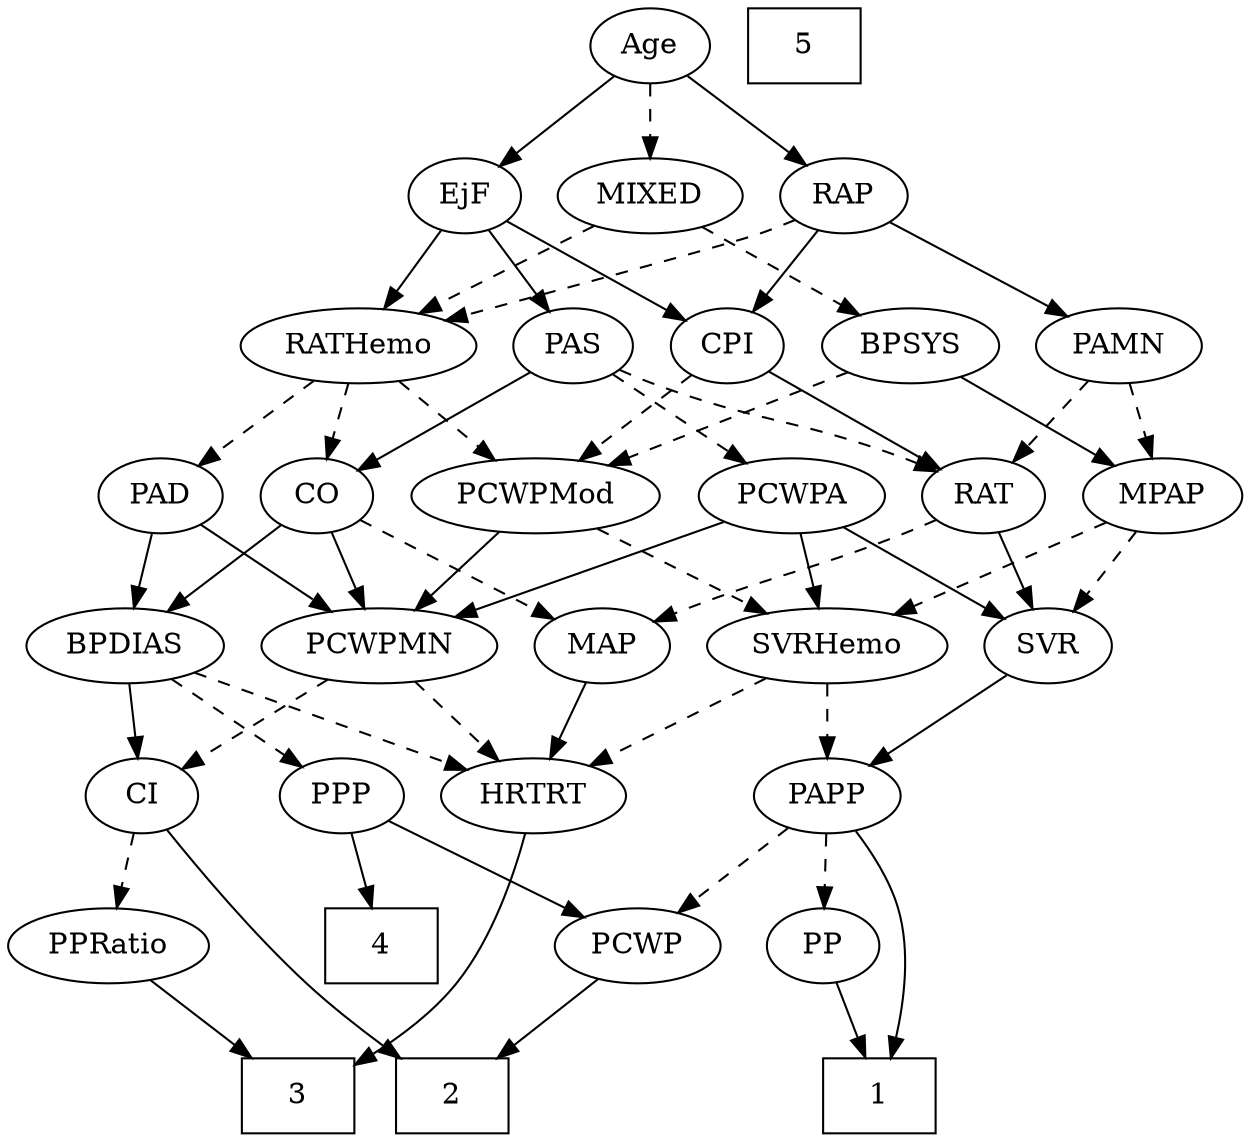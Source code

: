 strict digraph {
	graph [bb="0,0,542.74,540"];
	node [label="\N"];
	1	[height=0.5,
		pos="371.65,18",
		shape=box,
		width=0.75];
	2	[height=0.5,
		pos="259.65,18",
		shape=box,
		width=0.75];
	3	[height=0.5,
		pos="107.65,18",
		shape=box,
		width=0.75];
	4	[height=0.5,
		pos="162.65,90",
		shape=box,
		width=0.75];
	5	[height=0.5,
		pos="352.65,522",
		shape=box,
		width=0.75];
	Age	[height=0.5,
		pos="280.65,522",
		width=0.75];
	EjF	[height=0.5,
		pos="195.65,450",
		width=0.75];
	Age -> EjF	[pos="e,211.99,464.46 264.26,507.5 251.68,497.14 234.11,482.67 219.9,470.97",
		style=solid];
	RAP	[height=0.5,
		pos="366.65,450",
		width=0.77632];
	Age -> RAP	[pos="e,349.82,464.69 297.23,507.5 309.88,497.21 327.5,482.86 341.83,471.2",
		style=solid];
	MIXED	[height=0.5,
		pos="280.65,450",
		width=1.1193];
	Age -> MIXED	[pos="e,280.65,468.1 280.65,503.7 280.65,495.98 280.65,486.71 280.65,478.11",
		style=dashed];
	PAS	[height=0.5,
		pos="242.65,378",
		width=0.75];
	EjF -> PAS	[pos="e,232.02,394.82 206.31,433.12 212.2,424.34 219.64,413.26 226.25,403.42",
		style=solid];
	RATHemo	[height=0.5,
		pos="148.65,378",
		width=1.3721];
	EjF -> RATHemo	[pos="e,159.92,395.8 184.98,433.12 179.26,424.59 172.07,413.89 165.6,404.25",
		style=solid];
	CPI	[height=0.5,
		pos="314.65,378",
		width=0.75];
	EjF -> CPI	[pos="e,294.97,390.58 215.3,437.44 234.59,426.09 264.23,408.66 286.11,395.78",
		style=solid];
	PAMN	[height=0.5,
		pos="489.65,378",
		width=1.011];
	RAP -> PAMN	[pos="e,466.37,392.25 386.96,437.44 406.15,426.52 435.24,409.96 457.57,397.26",
		style=solid];
	RAP -> RATHemo	[pos="e,185.78,389.88 344.96,438.4 339.98,436.14 334.68,433.88 329.65,432 276.29,412.06 261.31,412.01 206.65,396 203.06,394.95 199.35,\
393.86 195.62,392.77",
		style=dashed];
	RAP -> CPI	[pos="e,326.15,394.49 355.11,433.46 348.37,424.4 339.75,412.79 332.19,402.61",
		style=solid];
	BPSYS	[height=0.5,
		pos="397.65,378",
		width=1.0471];
	MIXED -> BPSYS	[pos="e,374.98,392.56 303.76,435.17 321.66,424.46 346.65,409.51 366.34,397.73",
		style=dashed];
	MIXED -> RATHemo	[pos="e,175.51,393.24 255.51,435.67 235.39,425 206.92,409.9 184.43,397.97",
		style=dashed];
	MPAP	[height=0.5,
		pos="507.65,306",
		width=0.97491];
	SVR	[height=0.5,
		pos="449.65,234",
		width=0.77632];
	MPAP -> SVR	[pos="e,462.36,250.34 494.49,289.12 486.89,279.95 477.2,268.26 468.78,258.09",
		style=dashed];
	SVRHemo	[height=0.5,
		pos="353.65,234",
		width=1.3902];
	MPAP -> SVRHemo	[pos="e,383.33,248.49 482.22,293.44 457.81,282.35 420.61,265.44 392.49,252.66",
		style=dashed];
	BPSYS -> MPAP	[pos="e,486.33,320.56 419.38,363.17 436.06,352.56 459.28,337.78 477.72,326.05",
		style=solid];
	PCWPMod	[height=0.5,
		pos="228.65,306",
		width=1.4443];
	BPSYS -> PCWPMod	[pos="e,260.78,320.31 370.12,365.6 342.99,354.36 301.21,337.06 270.07,324.16",
		style=dashed];
	PAD	[height=0.5,
		pos="57.646,306",
		width=0.79437];
	PCWPMN	[height=0.5,
		pos="155.65,234",
		width=1.3902];
	PAD -> PCWPMN	[pos="e,134.23,250.3 76.08,291.83 90.15,281.78 109.82,267.73 126.08,256.12",
		style=solid];
	BPDIAS	[height=0.5,
		pos="45.646,234",
		width=1.1735];
	PAD -> BPDIAS	[pos="e,48.608,252.28 54.742,288.05 53.42,280.35 51.823,271.03 50.337,262.36",
		style=solid];
	CO	[height=0.5,
		pos="131.65,306",
		width=0.75];
	CO -> PCWPMN	[pos="e,149.72,252.28 137.46,288.05 140.16,280.18 143.44,270.62 146.46,261.79",
		style=solid];
	CO -> BPDIAS	[pos="e,64.573,250.41 115.06,291.5 102.99,281.67 86.37,268.15 72.422,256.79",
		style=solid];
	MAP	[height=0.5,
		pos="254.65,234",
		width=0.84854];
	CO -> MAP	[pos="e,233.38,247.1 151.68,293.6 171.43,282.36 201.84,265.05 224.5,252.15",
		style=dashed];
	PAS -> CO	[pos="e,150.85,319.11 223.56,364.97 205.93,353.85 179.52,337.19 159.53,324.58",
		style=solid];
	RAT	[height=0.5,
		pos="427.65,306",
		width=0.75827];
	PAS -> RAT	[pos="e,406.53,317.54 263.76,366.46 268.6,364.2 273.76,361.92 278.65,360 327.7,340.7 342.6,343.3 391.65,324 393.48,323.28 395.35,322.51 \
397.23,321.71",
		style=dashed];
	PCWPA	[height=0.5,
		pos="340.65,306",
		width=1.1555];
	PAS -> PCWPA	[pos="e,320.07,321.7 260.62,364.16 274.93,353.94 295.22,339.44 311.8,327.61",
		style=dashed];
	PAMN -> MPAP	[pos="e,503.2,324.28 494,360.05 496.01,352.26 498.44,342.82 500.68,334.08",
		style=dashed];
	PAMN -> RAT	[pos="e,440.81,321.86 475.58,361.12 467.26,351.73 456.61,339.7 447.45,329.36",
		style=dashed];
	RATHemo -> PAD	[pos="e,75.027,320.37 128.45,361.46 115.06,351.16 97.373,337.56 83.029,326.53",
		style=dashed];
	RATHemo -> CO	[pos="e,135.84,324.28 144.53,360.05 142.64,352.26 140.35,342.82 138.22,334.08",
		style=dashed];
	RATHemo -> PCWPMod	[pos="e,210.29,323.06 166.8,361.12 177.36,351.87 190.86,340.07 202.54,329.84",
		style=dashed];
	CPI -> RAT	[pos="e,408.38,318.93 333.82,365.13 351.92,353.91 379.27,336.97 399.78,324.26",
		style=solid];
	CPI -> PCWPMod	[pos="e,248.19,322.91 298.06,363.5 286.15,353.81 269.82,340.51 255.99,329.26",
		style=dashed];
	RAT -> SVR	[pos="e,444.37,251.79 432.97,288.05 435.49,280.06 438.54,270.33 441.35,261.4",
		style=solid];
	RAT -> MAP	[pos="e,278.68,245.43 406.46,294.63 401.63,292.36 396.49,290.04 391.65,288 349.26,270.17 337.37,269 294.65,252 292.46,251.13 290.21,250.22 \
287.94,249.29",
		style=dashed];
	PAPP	[height=0.5,
		pos="353.65,162",
		width=0.88464];
	SVR -> PAPP	[pos="e,372.61,176.83 431.59,219.83 417.25,209.38 396.98,194.6 380.7,182.73",
		style=solid];
	PCWPMod -> PCWPMN	[pos="e,172.49,251.15 211.72,288.76 202.23,279.66 190.23,268.16 179.77,258.13",
		style=solid];
	PCWPMod -> SVRHemo	[pos="e,327.48,249.65 254.85,290.33 273.35,279.97 298.34,265.97 318.56,254.65",
		style=dashed];
	PCWPA -> SVR	[pos="e,430.63,247.21 362.97,290.67 380.1,279.67 403.83,264.42 422.13,252.67",
		style=solid];
	PCWPA -> PCWPMN	[pos="e,188.74,247.52 310.1,293.44 279.65,281.92 232.62,264.12 198.45,251.2",
		style=solid];
	PCWPA -> SVRHemo	[pos="e,350.47,252.1 343.86,287.7 345.29,279.98 347.01,270.71 348.61,262.11",
		style=solid];
	CI	[height=0.5,
		pos="49.646,162",
		width=0.75];
	PCWPMN -> CI	[pos="e,68.365,175.36 132.65,217.81 116.26,206.99 94.172,192.4 76.901,181",
		style=dashed];
	HRTRT	[height=0.5,
		pos="232.65,162",
		width=1.1013];
	PCWPMN -> HRTRT	[pos="e,215.77,178.34 173.12,217.12 183.5,207.68 196.83,195.56 208.24,185.19",
		style=dashed];
	SVRHemo -> PAPP	[pos="e,353.65,180.1 353.65,215.7 353.65,207.98 353.65,198.71 353.65,190.11",
		style=dashed];
	SVRHemo -> HRTRT	[pos="e,256.33,176.7 328.28,218.33 309.89,207.69 284.88,193.22 265.04,181.74",
		style=dashed];
	PPP	[height=0.5,
		pos="147.65,162",
		width=0.75];
	BPDIAS -> PPP	[pos="e,129.46,175.48 67.278,218.15 83.014,207.36 104.41,192.67 121.17,181.17",
		style=dashed];
	BPDIAS -> CI	[pos="e,48.669,180.1 46.635,215.7 47.076,207.98 47.606,198.71 48.097,190.11",
		style=solid];
	BPDIAS -> HRTRT	[pos="e,202.96,174.11 76.526,221.44 108.58,209.44 158.79,190.65 193.58,177.62",
		style=dashed];
	MAP -> HRTRT	[pos="e,238.08,180.28 249.32,216.05 246.87,208.26 243.9,198.82 241.16,190.08",
		style=solid];
	PP	[height=0.5,
		pos="405.65,90",
		width=0.75];
	PP -> 1	[pos="e,379.96,36.124 397.76,72.765 393.8,64.611 388.9,54.529 384.42,45.307",
		style=solid];
	PPP -> 4	[pos="e,158.94,108.28 151.28,144.05 152.95,136.26 154.97,126.82 156.84,118.08",
		style=solid];
	PCWP	[height=0.5,
		pos="280.65,90",
		width=0.97491];
	PPP -> PCWP	[pos="e,256.76,103.57 168.14,150.22 189.33,139.06 222.75,121.47 247.67,108.36",
		style=solid];
	PPRatio	[height=0.5,
		pos="39.646,90",
		width=1.1013];
	PPRatio -> 3	[pos="e,90.848,36.292 55.077,73.116 63.57,64.373 74.294,53.334 83.837,43.51",
		style=solid];
	PCWP -> 2	[pos="e,264.83,36.275 275.56,72.055 273.22,64.261 270.39,54.822 267.77,46.079",
		style=solid];
	CI -> 2	[pos="e,232.55,25.675 61.431,145.69 78.97,123.21 111.5,82.779 126.65,72 155.96,51.145 194.64,36.931 222.72,28.515",
		style=solid];
	CI -> PPRatio	[pos="e,42.114,108.28 47.226,144.05 46.124,136.35 44.793,127.03 43.556,118.36",
		style=dashed];
	PAPP -> 1	[pos="e,369.47,36.189 355.82,143.87 358.89,119.67 364.52,75.211 368.17,46.393",
		style=solid];
	PAPP -> PP	[pos="e,394.25,106.34 365.45,145.12 372.19,136.04 380.77,124.49 388.27,114.39",
		style=dashed];
	PAPP -> PCWP	[pos="e,296.61,106.31 338.17,146.15 328.24,136.63 315.16,124.09 303.98,113.38",
		style=dashed];
	HRTRT -> 3	[pos="e,134.87,29.035 229.66,143.84 225.55,124.51 216.53,93.053 198.65,72 184.13,54.913 162.64,42.035 144.19,33.254",
		style=solid];
}
